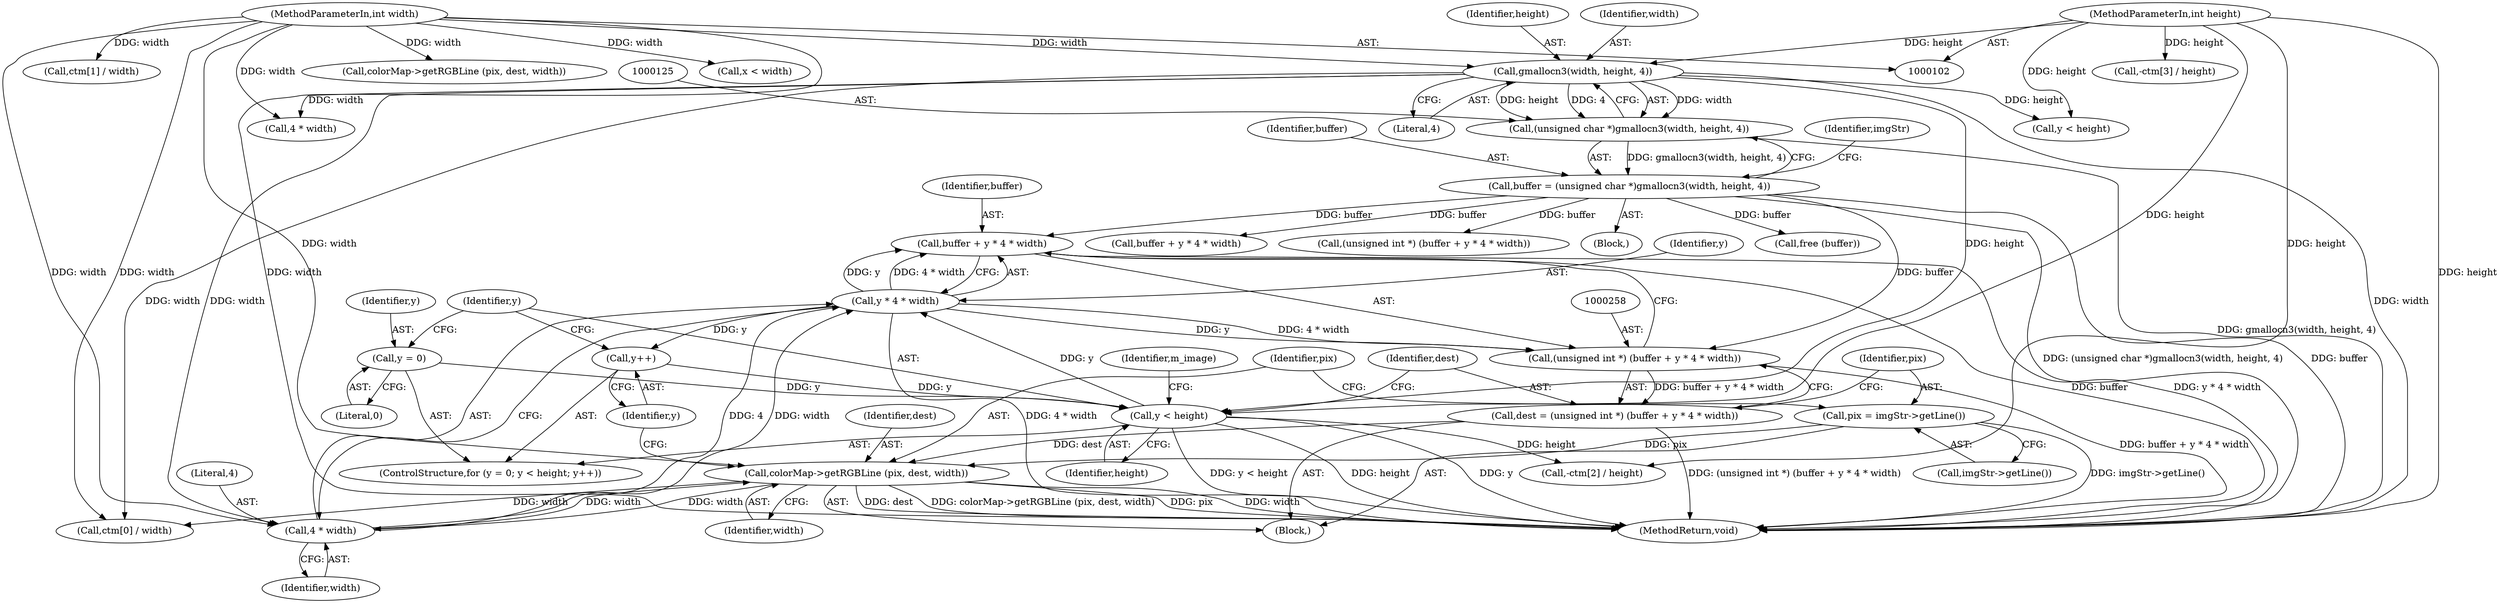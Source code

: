 digraph "0_poppler_7b2d314a61fd0e12f47c62996cb49ec0d1ba747a@pointer" {
"1000259" [label="(Call,buffer + y * 4 * width)"];
"1000122" [label="(Call,buffer = (unsigned char *)gmallocn3(width, height, 4))"];
"1000124" [label="(Call,(unsigned char *)gmallocn3(width, height, 4))"];
"1000126" [label="(Call,gmallocn3(width, height, 4))"];
"1000106" [label="(MethodParameterIn,int width)"];
"1000107" [label="(MethodParameterIn,int height)"];
"1000261" [label="(Call,y * 4 * width)"];
"1000249" [label="(Call,y < height)"];
"1000252" [label="(Call,y++)"];
"1000246" [label="(Call,y = 0)"];
"1000263" [label="(Call,4 * width)"];
"1000269" [label="(Call,colorMap->getRGBLine (pix, dest, width))"];
"1000266" [label="(Call,pix = imgStr->getLine())"];
"1000255" [label="(Call,dest = (unsigned int *) (buffer + y * 4 * width))"];
"1000257" [label="(Call,(unsigned int *) (buffer + y * 4 * width))"];
"1000124" [label="(Call,(unsigned char *)gmallocn3(width, height, 4))"];
"1000261" [label="(Call,y * 4 * width)"];
"1000252" [label="(Call,y++)"];
"1000250" [label="(Identifier,y)"];
"1000265" [label="(Identifier,width)"];
"1000126" [label="(Call,gmallocn3(width, height, 4))"];
"1000253" [label="(Identifier,y)"];
"1000268" [label="(Call,imgStr->getLine())"];
"1000129" [label="(Literal,4)"];
"1000294" [label="(Call,ctm[0] / width)"];
"1000165" [label="(Call,buffer + y * 4 * width)"];
"1000122" [label="(Call,buffer = (unsigned char *)gmallocn3(width, height, 4))"];
"1000127" [label="(Identifier,width)"];
"1000254" [label="(Block,)"];
"1000175" [label="(Call,colorMap->getRGBLine (pix, dest, width))"];
"1000269" [label="(Call,colorMap->getRGBLine (pix, dest, width))"];
"1000304" [label="(Call,-ctm[2] / height)"];
"1000266" [label="(Call,pix = imgStr->getLine())"];
"1000270" [label="(Identifier,pix)"];
"1000257" [label="(Call,(unsigned int *) (buffer + y * 4 * width))"];
"1000272" [label="(Identifier,width)"];
"1000107" [label="(MethodParameterIn,int height)"];
"1000163" [label="(Call,(unsigned int *) (buffer + y * 4 * width))"];
"1000262" [label="(Identifier,y)"];
"1000264" [label="(Literal,4)"];
"1000255" [label="(Call,dest = (unsigned int *) (buffer + y * 4 * width))"];
"1000245" [label="(ControlStructure,for (y = 0; y < height; y++))"];
"1000310" [label="(Call,-ctm[3] / height)"];
"1000260" [label="(Identifier,buffer)"];
"1000131" [label="(Identifier,imgStr)"];
"1000249" [label="(Call,y < height)"];
"1000247" [label="(Identifier,y)"];
"1000267" [label="(Identifier,pix)"];
"1000106" [label="(MethodParameterIn,int width)"];
"1000128" [label="(Identifier,height)"];
"1000123" [label="(Identifier,buffer)"];
"1000155" [label="(Call,y < height)"];
"1000263" [label="(Call,4 * width)"];
"1000183" [label="(Call,x < width)"];
"1000299" [label="(Call,ctm[1] / width)"];
"1000256" [label="(Identifier,dest)"];
"1000271" [label="(Identifier,dest)"];
"1000111" [label="(Block,)"];
"1000259" [label="(Call,buffer + y * 4 * width)"];
"1000246" [label="(Call,y = 0)"];
"1000344" [label="(Call,free (buffer))"];
"1000169" [label="(Call,4 * width)"];
"1000348" [label="(MethodReturn,void)"];
"1000251" [label="(Identifier,height)"];
"1000274" [label="(Identifier,m_image)"];
"1000248" [label="(Literal,0)"];
"1000259" -> "1000257"  [label="AST: "];
"1000259" -> "1000261"  [label="CFG: "];
"1000260" -> "1000259"  [label="AST: "];
"1000261" -> "1000259"  [label="AST: "];
"1000257" -> "1000259"  [label="CFG: "];
"1000259" -> "1000348"  [label="DDG: buffer"];
"1000259" -> "1000348"  [label="DDG: y * 4 * width"];
"1000122" -> "1000259"  [label="DDG: buffer"];
"1000261" -> "1000259"  [label="DDG: y"];
"1000261" -> "1000259"  [label="DDG: 4 * width"];
"1000122" -> "1000111"  [label="AST: "];
"1000122" -> "1000124"  [label="CFG: "];
"1000123" -> "1000122"  [label="AST: "];
"1000124" -> "1000122"  [label="AST: "];
"1000131" -> "1000122"  [label="CFG: "];
"1000122" -> "1000348"  [label="DDG: buffer"];
"1000122" -> "1000348"  [label="DDG: (unsigned char *)gmallocn3(width, height, 4)"];
"1000124" -> "1000122"  [label="DDG: gmallocn3(width, height, 4)"];
"1000122" -> "1000163"  [label="DDG: buffer"];
"1000122" -> "1000165"  [label="DDG: buffer"];
"1000122" -> "1000257"  [label="DDG: buffer"];
"1000122" -> "1000344"  [label="DDG: buffer"];
"1000124" -> "1000126"  [label="CFG: "];
"1000125" -> "1000124"  [label="AST: "];
"1000126" -> "1000124"  [label="AST: "];
"1000124" -> "1000348"  [label="DDG: gmallocn3(width, height, 4)"];
"1000126" -> "1000124"  [label="DDG: width"];
"1000126" -> "1000124"  [label="DDG: height"];
"1000126" -> "1000124"  [label="DDG: 4"];
"1000126" -> "1000129"  [label="CFG: "];
"1000127" -> "1000126"  [label="AST: "];
"1000128" -> "1000126"  [label="AST: "];
"1000129" -> "1000126"  [label="AST: "];
"1000126" -> "1000348"  [label="DDG: width"];
"1000106" -> "1000126"  [label="DDG: width"];
"1000107" -> "1000126"  [label="DDG: height"];
"1000126" -> "1000155"  [label="DDG: height"];
"1000126" -> "1000169"  [label="DDG: width"];
"1000126" -> "1000249"  [label="DDG: height"];
"1000126" -> "1000263"  [label="DDG: width"];
"1000126" -> "1000294"  [label="DDG: width"];
"1000106" -> "1000102"  [label="AST: "];
"1000106" -> "1000348"  [label="DDG: width"];
"1000106" -> "1000169"  [label="DDG: width"];
"1000106" -> "1000175"  [label="DDG: width"];
"1000106" -> "1000183"  [label="DDG: width"];
"1000106" -> "1000263"  [label="DDG: width"];
"1000106" -> "1000269"  [label="DDG: width"];
"1000106" -> "1000294"  [label="DDG: width"];
"1000106" -> "1000299"  [label="DDG: width"];
"1000107" -> "1000102"  [label="AST: "];
"1000107" -> "1000348"  [label="DDG: height"];
"1000107" -> "1000155"  [label="DDG: height"];
"1000107" -> "1000249"  [label="DDG: height"];
"1000107" -> "1000304"  [label="DDG: height"];
"1000107" -> "1000310"  [label="DDG: height"];
"1000261" -> "1000263"  [label="CFG: "];
"1000262" -> "1000261"  [label="AST: "];
"1000263" -> "1000261"  [label="AST: "];
"1000261" -> "1000348"  [label="DDG: 4 * width"];
"1000261" -> "1000252"  [label="DDG: y"];
"1000261" -> "1000257"  [label="DDG: y"];
"1000261" -> "1000257"  [label="DDG: 4 * width"];
"1000249" -> "1000261"  [label="DDG: y"];
"1000263" -> "1000261"  [label="DDG: 4"];
"1000263" -> "1000261"  [label="DDG: width"];
"1000249" -> "1000245"  [label="AST: "];
"1000249" -> "1000251"  [label="CFG: "];
"1000250" -> "1000249"  [label="AST: "];
"1000251" -> "1000249"  [label="AST: "];
"1000256" -> "1000249"  [label="CFG: "];
"1000274" -> "1000249"  [label="CFG: "];
"1000249" -> "1000348"  [label="DDG: height"];
"1000249" -> "1000348"  [label="DDG: y"];
"1000249" -> "1000348"  [label="DDG: y < height"];
"1000252" -> "1000249"  [label="DDG: y"];
"1000246" -> "1000249"  [label="DDG: y"];
"1000249" -> "1000304"  [label="DDG: height"];
"1000252" -> "1000245"  [label="AST: "];
"1000252" -> "1000253"  [label="CFG: "];
"1000253" -> "1000252"  [label="AST: "];
"1000250" -> "1000252"  [label="CFG: "];
"1000246" -> "1000245"  [label="AST: "];
"1000246" -> "1000248"  [label="CFG: "];
"1000247" -> "1000246"  [label="AST: "];
"1000248" -> "1000246"  [label="AST: "];
"1000250" -> "1000246"  [label="CFG: "];
"1000263" -> "1000265"  [label="CFG: "];
"1000264" -> "1000263"  [label="AST: "];
"1000265" -> "1000263"  [label="AST: "];
"1000269" -> "1000263"  [label="DDG: width"];
"1000263" -> "1000269"  [label="DDG: width"];
"1000269" -> "1000254"  [label="AST: "];
"1000269" -> "1000272"  [label="CFG: "];
"1000270" -> "1000269"  [label="AST: "];
"1000271" -> "1000269"  [label="AST: "];
"1000272" -> "1000269"  [label="AST: "];
"1000253" -> "1000269"  [label="CFG: "];
"1000269" -> "1000348"  [label="DDG: colorMap->getRGBLine (pix, dest, width)"];
"1000269" -> "1000348"  [label="DDG: pix"];
"1000269" -> "1000348"  [label="DDG: width"];
"1000269" -> "1000348"  [label="DDG: dest"];
"1000266" -> "1000269"  [label="DDG: pix"];
"1000255" -> "1000269"  [label="DDG: dest"];
"1000269" -> "1000294"  [label="DDG: width"];
"1000266" -> "1000254"  [label="AST: "];
"1000266" -> "1000268"  [label="CFG: "];
"1000267" -> "1000266"  [label="AST: "];
"1000268" -> "1000266"  [label="AST: "];
"1000270" -> "1000266"  [label="CFG: "];
"1000266" -> "1000348"  [label="DDG: imgStr->getLine()"];
"1000255" -> "1000254"  [label="AST: "];
"1000255" -> "1000257"  [label="CFG: "];
"1000256" -> "1000255"  [label="AST: "];
"1000257" -> "1000255"  [label="AST: "];
"1000267" -> "1000255"  [label="CFG: "];
"1000255" -> "1000348"  [label="DDG: (unsigned int *) (buffer + y * 4 * width)"];
"1000257" -> "1000255"  [label="DDG: buffer + y * 4 * width"];
"1000258" -> "1000257"  [label="AST: "];
"1000257" -> "1000348"  [label="DDG: buffer + y * 4 * width"];
}
